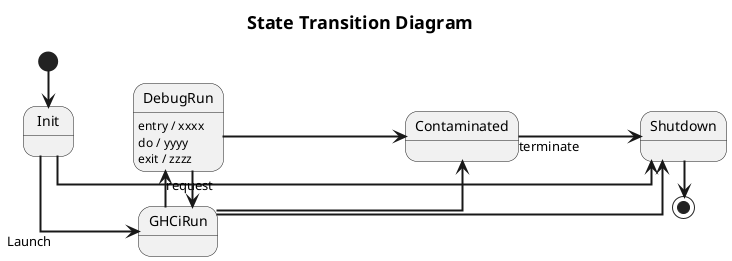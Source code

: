 @startuml 102_state
'skinparam minClassWidth 100
'skinparam minClassHeight 400
skinparam monochrome true
'skinparam monochrome reverse
'skinparam linetype polyline
skinparam linetype ortho
'skinparam linetype splines
skinparam arrowThickness 2
left to right direction

title <size:18>State Transition Diagram</size>

state Init
state GHCiRun
state DebugRun
state Shutdown
state Contaminated

[*] -right-> Init
Init --> GHCiRun : Launch
Init --right--> Shutdown
GHCiRun ---right---> DebugRun : request
DebugRun -> GHCiRun
Shutdown -right-> [*]
GHCiRun ----> Contaminated
DebugRun ----> Contaminated
GHCiRun -> Shutdown
Contaminated ---> Shutdown : terminate

DebugRun: entry / xxxx
DebugRun: do / yyyy
DebugRun: exit / zzzz

@enduml